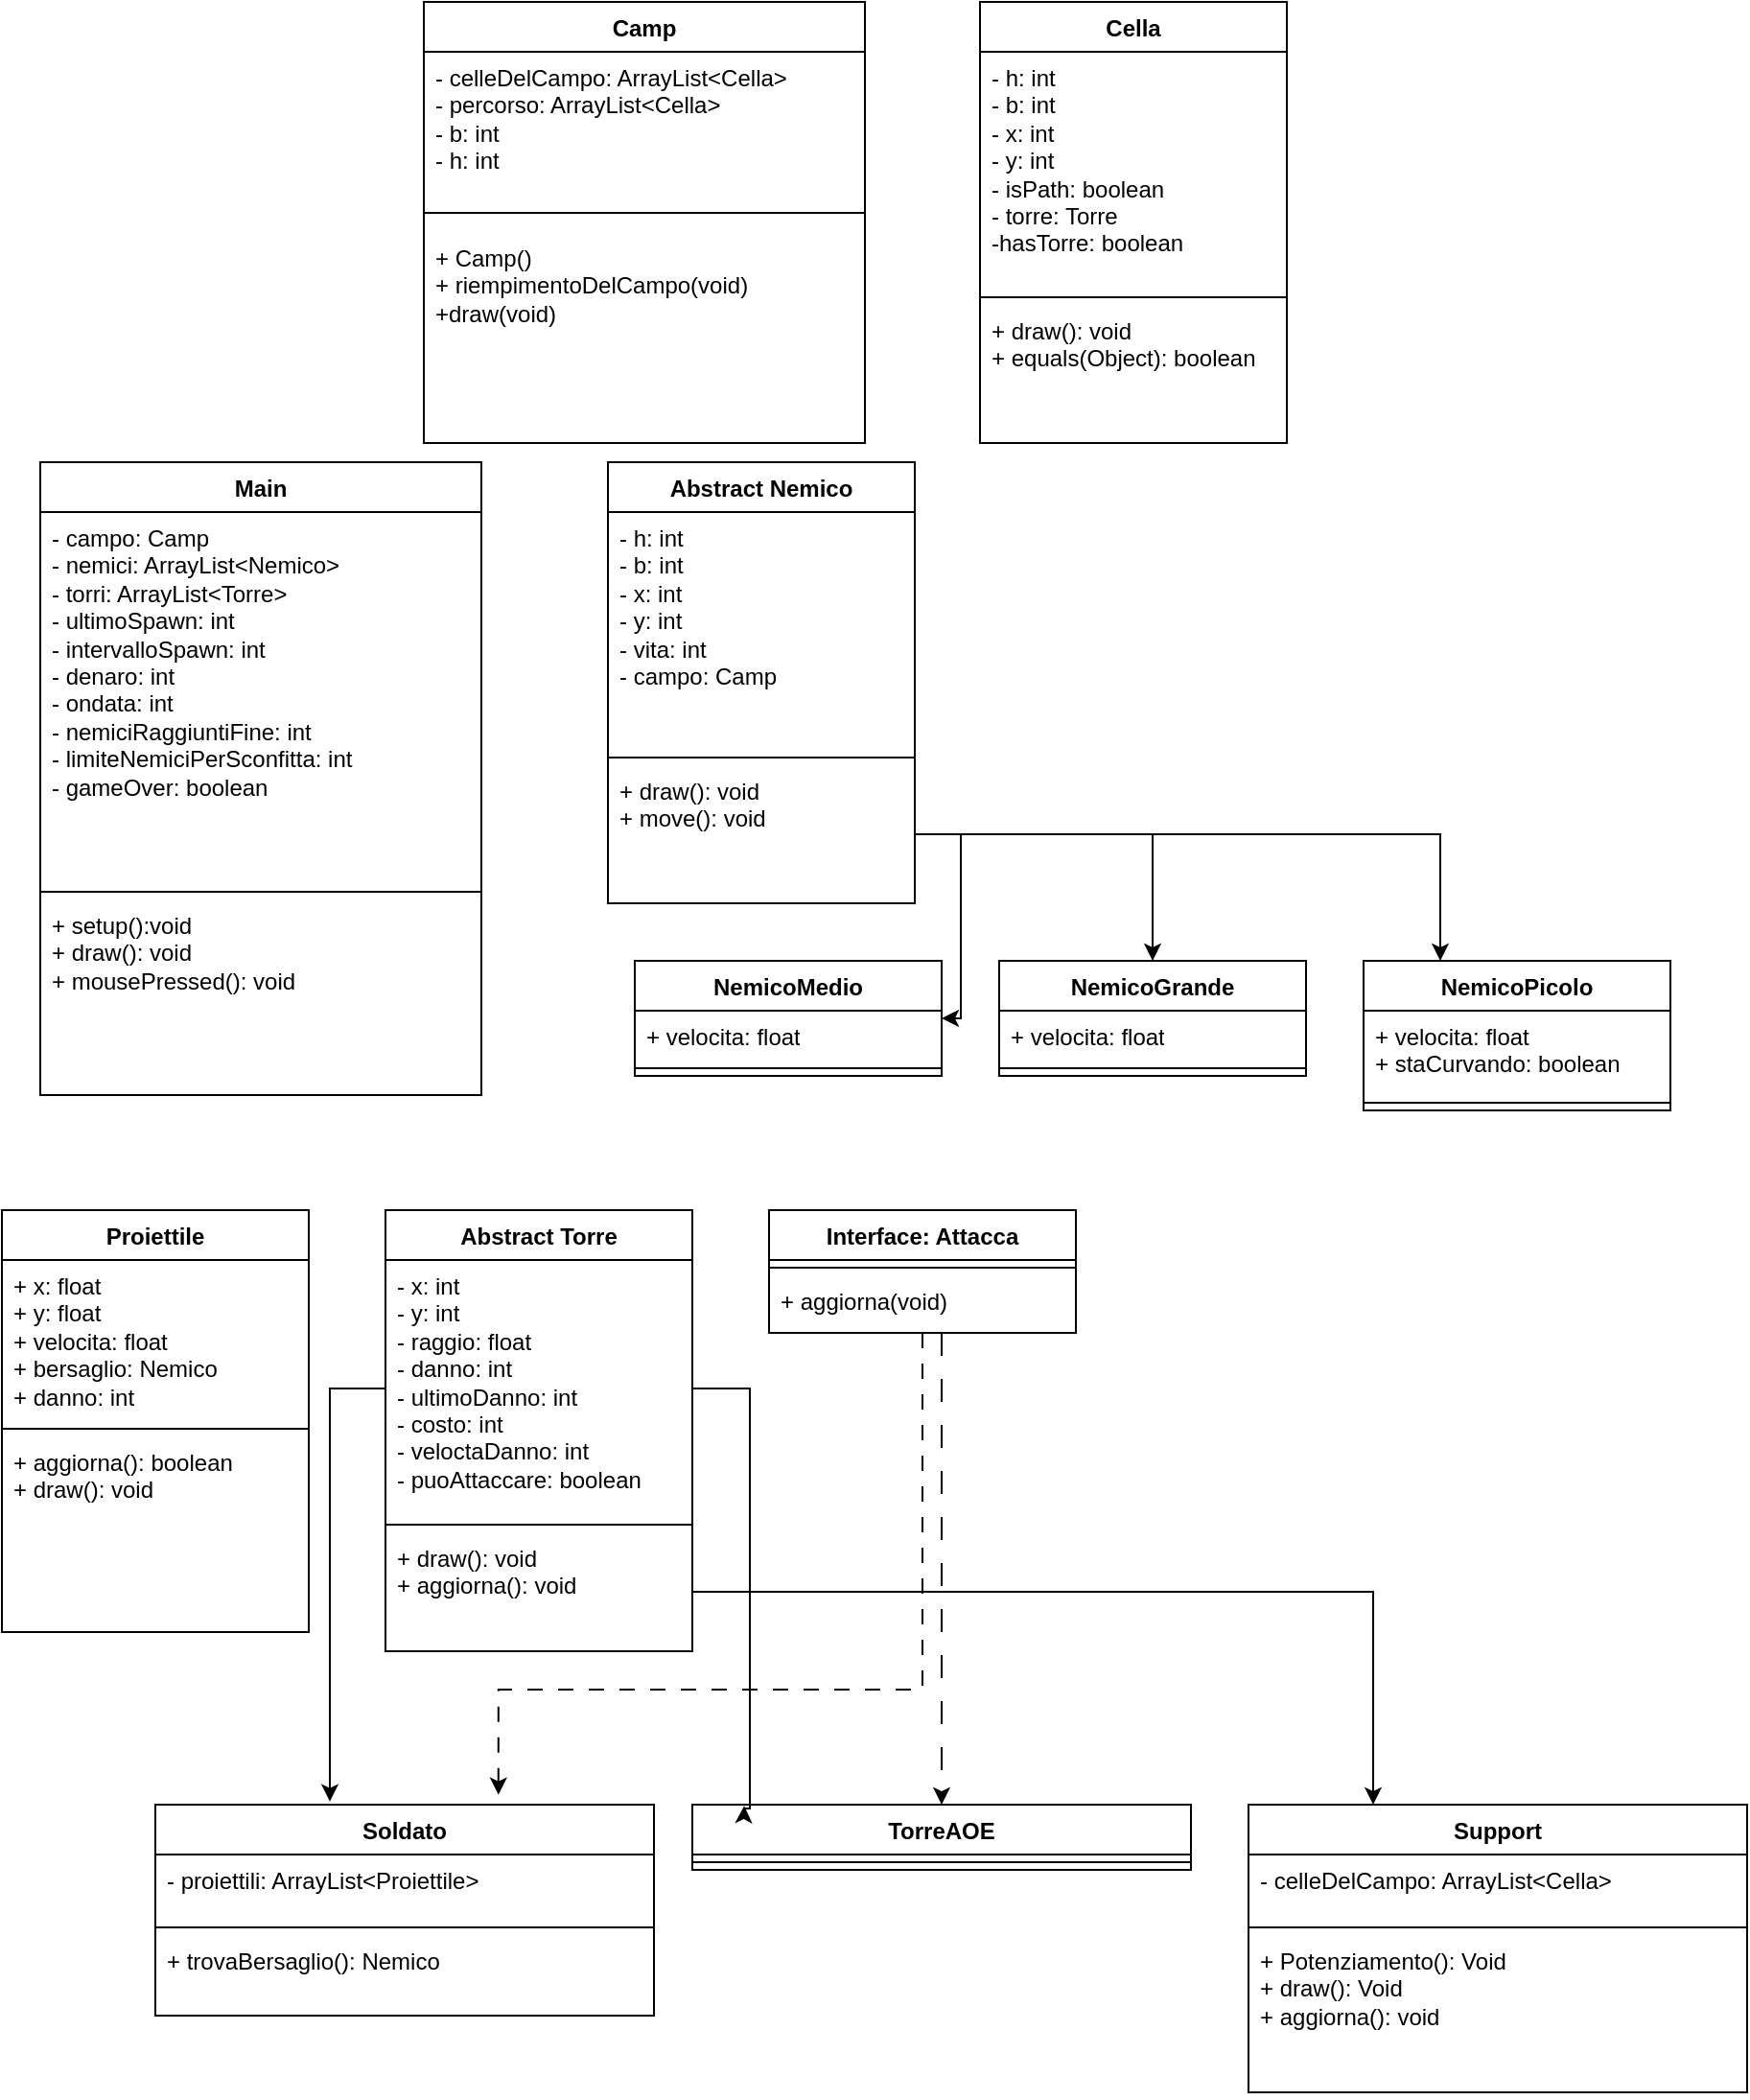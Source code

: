 <mxfile version="26.0.16">
  <diagram name="Pagina-1" id="4OSP0d4U2DoptkKvzvWI">
    <mxGraphModel dx="712" dy="825" grid="1" gridSize="10" guides="1" tooltips="1" connect="1" arrows="1" fold="1" page="1" pageScale="1" pageWidth="827" pageHeight="1169" math="0" shadow="0">
      <root>
        <mxCell id="0" />
        <mxCell id="1" parent="0" />
        <mxCell id="X0tEky27uWJWpGrTgzVk-5" value="Interface: Attacca" style="swimlane;fontStyle=1;align=center;verticalAlign=top;childLayout=stackLayout;horizontal=1;startSize=26;horizontalStack=0;resizeParent=1;resizeParentMax=0;resizeLast=0;collapsible=1;marginBottom=0;whiteSpace=wrap;html=1;" vertex="1" parent="1">
          <mxGeometry x="400" y="650" width="160" height="64" as="geometry" />
        </mxCell>
        <mxCell id="X0tEky27uWJWpGrTgzVk-7" value="" style="line;strokeWidth=1;fillColor=none;align=left;verticalAlign=middle;spacingTop=-1;spacingLeft=3;spacingRight=3;rotatable=0;labelPosition=right;points=[];portConstraint=eastwest;strokeColor=inherit;" vertex="1" parent="X0tEky27uWJWpGrTgzVk-5">
          <mxGeometry y="26" width="160" height="8" as="geometry" />
        </mxCell>
        <mxCell id="X0tEky27uWJWpGrTgzVk-8" value="+ aggiorna(void)" style="text;strokeColor=none;fillColor=none;align=left;verticalAlign=top;spacingLeft=4;spacingRight=4;overflow=hidden;rotatable=0;points=[[0,0.5],[1,0.5]];portConstraint=eastwest;whiteSpace=wrap;html=1;" vertex="1" parent="X0tEky27uWJWpGrTgzVk-5">
          <mxGeometry y="34" width="160" height="30" as="geometry" />
        </mxCell>
        <mxCell id="X0tEky27uWJWpGrTgzVk-22" value="Camp" style="swimlane;fontStyle=1;align=center;verticalAlign=top;childLayout=stackLayout;horizontal=1;startSize=26;horizontalStack=0;resizeParent=1;resizeParentMax=0;resizeLast=0;collapsible=1;marginBottom=0;whiteSpace=wrap;html=1;" vertex="1" parent="1">
          <mxGeometry x="220" y="20" width="230" height="230" as="geometry" />
        </mxCell>
        <mxCell id="X0tEky27uWJWpGrTgzVk-23" value="- celleDelCampo: ArrayList&amp;lt;Cella&amp;gt;&lt;div&gt;- percorso: ArrayList&lt;span style=&quot;background-color: transparent; color: light-dark(rgb(0, 0, 0), rgb(255, 255, 255));&quot;&gt;&amp;lt;Cella&amp;gt;&lt;/span&gt;&lt;/div&gt;&lt;div&gt;&lt;span style=&quot;background-color: transparent; color: light-dark(rgb(0, 0, 0), rgb(255, 255, 255));&quot;&gt;- b: int&lt;/span&gt;&lt;/div&gt;&lt;div&gt;&lt;span style=&quot;background-color: transparent; color: light-dark(rgb(0, 0, 0), rgb(255, 255, 255));&quot;&gt;- h: int&lt;/span&gt;&lt;/div&gt;&lt;div&gt;&lt;span style=&quot;background-color: transparent; color: light-dark(rgb(0, 0, 0), rgb(255, 255, 255));&quot;&gt;&lt;br&gt;&lt;/span&gt;&lt;/div&gt;" style="text;strokeColor=none;fillColor=none;align=left;verticalAlign=top;spacingLeft=4;spacingRight=4;overflow=hidden;rotatable=0;points=[[0,0.5],[1,0.5]];portConstraint=eastwest;whiteSpace=wrap;html=1;" vertex="1" parent="X0tEky27uWJWpGrTgzVk-22">
          <mxGeometry y="26" width="230" height="74" as="geometry" />
        </mxCell>
        <mxCell id="X0tEky27uWJWpGrTgzVk-24" value="" style="line;strokeWidth=1;fillColor=none;align=left;verticalAlign=middle;spacingTop=-1;spacingLeft=3;spacingRight=3;rotatable=0;labelPosition=right;points=[];portConstraint=eastwest;strokeColor=inherit;" vertex="1" parent="X0tEky27uWJWpGrTgzVk-22">
          <mxGeometry y="100" width="230" height="20" as="geometry" />
        </mxCell>
        <mxCell id="X0tEky27uWJWpGrTgzVk-25" value="+ Camp()&lt;div&gt;+ riempimentoDelCampo(void)&lt;/div&gt;&lt;div&gt;+draw(void)&lt;/div&gt;" style="text;strokeColor=none;fillColor=none;align=left;verticalAlign=top;spacingLeft=4;spacingRight=4;overflow=hidden;rotatable=0;points=[[0,0.5],[1,0.5]];portConstraint=eastwest;whiteSpace=wrap;html=1;" vertex="1" parent="X0tEky27uWJWpGrTgzVk-22">
          <mxGeometry y="120" width="230" height="110" as="geometry" />
        </mxCell>
        <mxCell id="X0tEky27uWJWpGrTgzVk-26" value="Main" style="swimlane;fontStyle=1;align=center;verticalAlign=top;childLayout=stackLayout;horizontal=1;startSize=26;horizontalStack=0;resizeParent=1;resizeParentMax=0;resizeLast=0;collapsible=1;marginBottom=0;whiteSpace=wrap;html=1;" vertex="1" parent="1">
          <mxGeometry x="20" y="260" width="230" height="330" as="geometry" />
        </mxCell>
        <mxCell id="X0tEky27uWJWpGrTgzVk-27" value="- campo: Camp&lt;div&gt;- nemici: ArrayList&amp;lt;Nemico&amp;gt;&lt;/div&gt;&lt;div&gt;- torri: ArrayList&amp;lt;Torre&amp;gt;&lt;/div&gt;&lt;div&gt;- ultimoSpawn: int&lt;/div&gt;&lt;div&gt;- intervalloSpawn: int&lt;/div&gt;&lt;div&gt;- denaro: int&lt;/div&gt;&lt;div&gt;- ondata: int&lt;/div&gt;&lt;div&gt;- nemiciRaggiuntiFine: int&lt;/div&gt;&lt;div&gt;- limiteNemiciPerSconfitta: int&lt;/div&gt;&lt;div&gt;- gameOver: boolean&lt;/div&gt;" style="text;strokeColor=none;fillColor=none;align=left;verticalAlign=top;spacingLeft=4;spacingRight=4;overflow=hidden;rotatable=0;points=[[0,0.5],[1,0.5]];portConstraint=eastwest;whiteSpace=wrap;html=1;" vertex="1" parent="X0tEky27uWJWpGrTgzVk-26">
          <mxGeometry y="26" width="230" height="194" as="geometry" />
        </mxCell>
        <mxCell id="X0tEky27uWJWpGrTgzVk-28" value="" style="line;strokeWidth=1;fillColor=none;align=left;verticalAlign=middle;spacingTop=-1;spacingLeft=3;spacingRight=3;rotatable=0;labelPosition=right;points=[];portConstraint=eastwest;strokeColor=inherit;" vertex="1" parent="X0tEky27uWJWpGrTgzVk-26">
          <mxGeometry y="220" width="230" height="8" as="geometry" />
        </mxCell>
        <mxCell id="X0tEky27uWJWpGrTgzVk-29" value="+ setup():void&lt;div&gt;+ draw(): void&lt;/div&gt;&lt;div&gt;+ mousePressed(): void&lt;/div&gt;" style="text;strokeColor=none;fillColor=none;align=left;verticalAlign=top;spacingLeft=4;spacingRight=4;overflow=hidden;rotatable=0;points=[[0,0.5],[1,0.5]];portConstraint=eastwest;whiteSpace=wrap;html=1;" vertex="1" parent="X0tEky27uWJWpGrTgzVk-26">
          <mxGeometry y="228" width="230" height="102" as="geometry" />
        </mxCell>
        <mxCell id="X0tEky27uWJWpGrTgzVk-34" value="Cella" style="swimlane;fontStyle=1;align=center;verticalAlign=top;childLayout=stackLayout;horizontal=1;startSize=26;horizontalStack=0;resizeParent=1;resizeParentMax=0;resizeLast=0;collapsible=1;marginBottom=0;whiteSpace=wrap;html=1;" vertex="1" parent="1">
          <mxGeometry x="510" y="20" width="160" height="230" as="geometry" />
        </mxCell>
        <mxCell id="X0tEky27uWJWpGrTgzVk-35" value="- h: int&lt;div&gt;- b: int&amp;nbsp;&lt;/div&gt;&lt;div&gt;- x: int&amp;nbsp;&lt;/div&gt;&lt;div&gt;- y: int&lt;/div&gt;&lt;div&gt;- isPath: boolean&lt;/div&gt;&lt;div&gt;- torre: Torre&lt;/div&gt;&lt;div&gt;-hasTorre: boolean&lt;/div&gt;" style="text;strokeColor=none;fillColor=none;align=left;verticalAlign=top;spacingLeft=4;spacingRight=4;overflow=hidden;rotatable=0;points=[[0,0.5],[1,0.5]];portConstraint=eastwest;whiteSpace=wrap;html=1;" vertex="1" parent="X0tEky27uWJWpGrTgzVk-34">
          <mxGeometry y="26" width="160" height="124" as="geometry" />
        </mxCell>
        <mxCell id="X0tEky27uWJWpGrTgzVk-36" value="" style="line;strokeWidth=1;fillColor=none;align=left;verticalAlign=middle;spacingTop=-1;spacingLeft=3;spacingRight=3;rotatable=0;labelPosition=right;points=[];portConstraint=eastwest;strokeColor=inherit;" vertex="1" parent="X0tEky27uWJWpGrTgzVk-34">
          <mxGeometry y="150" width="160" height="8" as="geometry" />
        </mxCell>
        <mxCell id="X0tEky27uWJWpGrTgzVk-37" value="+ draw(): void&lt;div&gt;+ equals(Object): boolean&lt;/div&gt;" style="text;strokeColor=none;fillColor=none;align=left;verticalAlign=top;spacingLeft=4;spacingRight=4;overflow=hidden;rotatable=0;points=[[0,0.5],[1,0.5]];portConstraint=eastwest;whiteSpace=wrap;html=1;" vertex="1" parent="X0tEky27uWJWpGrTgzVk-34">
          <mxGeometry y="158" width="160" height="72" as="geometry" />
        </mxCell>
        <mxCell id="X0tEky27uWJWpGrTgzVk-38" value="NemicoGrande" style="swimlane;fontStyle=1;align=center;verticalAlign=top;childLayout=stackLayout;horizontal=1;startSize=26;horizontalStack=0;resizeParent=1;resizeParentMax=0;resizeLast=0;collapsible=1;marginBottom=0;whiteSpace=wrap;html=1;" vertex="1" parent="1">
          <mxGeometry x="520" y="520" width="160" height="60" as="geometry" />
        </mxCell>
        <mxCell id="X0tEky27uWJWpGrTgzVk-39" value="+ velocita: float" style="text;strokeColor=none;fillColor=none;align=left;verticalAlign=top;spacingLeft=4;spacingRight=4;overflow=hidden;rotatable=0;points=[[0,0.5],[1,0.5]];portConstraint=eastwest;whiteSpace=wrap;html=1;" vertex="1" parent="X0tEky27uWJWpGrTgzVk-38">
          <mxGeometry y="26" width="160" height="26" as="geometry" />
        </mxCell>
        <mxCell id="X0tEky27uWJWpGrTgzVk-40" value="" style="line;strokeWidth=1;fillColor=none;align=left;verticalAlign=middle;spacingTop=-1;spacingLeft=3;spacingRight=3;rotatable=0;labelPosition=right;points=[];portConstraint=eastwest;strokeColor=inherit;" vertex="1" parent="X0tEky27uWJWpGrTgzVk-38">
          <mxGeometry y="52" width="160" height="8" as="geometry" />
        </mxCell>
        <mxCell id="X0tEky27uWJWpGrTgzVk-42" value="Proiettile" style="swimlane;fontStyle=1;align=center;verticalAlign=top;childLayout=stackLayout;horizontal=1;startSize=26;horizontalStack=0;resizeParent=1;resizeParentMax=0;resizeLast=0;collapsible=1;marginBottom=0;whiteSpace=wrap;html=1;" vertex="1" parent="1">
          <mxGeometry y="650" width="160" height="220" as="geometry" />
        </mxCell>
        <mxCell id="X0tEky27uWJWpGrTgzVk-43" value="+ x: float&lt;div&gt;+ y: float&lt;/div&gt;&lt;div&gt;+ velocita: float&lt;/div&gt;&lt;div&gt;+ bersaglio: Nemico&lt;/div&gt;&lt;div&gt;+ danno: int&lt;/div&gt;" style="text;strokeColor=none;fillColor=none;align=left;verticalAlign=top;spacingLeft=4;spacingRight=4;overflow=hidden;rotatable=0;points=[[0,0.5],[1,0.5]];portConstraint=eastwest;whiteSpace=wrap;html=1;" vertex="1" parent="X0tEky27uWJWpGrTgzVk-42">
          <mxGeometry y="26" width="160" height="84" as="geometry" />
        </mxCell>
        <mxCell id="X0tEky27uWJWpGrTgzVk-44" value="" style="line;strokeWidth=1;fillColor=none;align=left;verticalAlign=middle;spacingTop=-1;spacingLeft=3;spacingRight=3;rotatable=0;labelPosition=right;points=[];portConstraint=eastwest;strokeColor=inherit;" vertex="1" parent="X0tEky27uWJWpGrTgzVk-42">
          <mxGeometry y="110" width="160" height="8" as="geometry" />
        </mxCell>
        <mxCell id="X0tEky27uWJWpGrTgzVk-45" value="+ aggiorna(): boolean&lt;div&gt;+ draw(): void&lt;/div&gt;" style="text;strokeColor=none;fillColor=none;align=left;verticalAlign=top;spacingLeft=4;spacingRight=4;overflow=hidden;rotatable=0;points=[[0,0.5],[1,0.5]];portConstraint=eastwest;whiteSpace=wrap;html=1;" vertex="1" parent="X0tEky27uWJWpGrTgzVk-42">
          <mxGeometry y="118" width="160" height="102" as="geometry" />
        </mxCell>
        <mxCell id="X0tEky27uWJWpGrTgzVk-50" value="Abstract Torre" style="swimlane;fontStyle=1;align=center;verticalAlign=top;childLayout=stackLayout;horizontal=1;startSize=26;horizontalStack=0;resizeParent=1;resizeParentMax=0;resizeLast=0;collapsible=1;marginBottom=0;whiteSpace=wrap;html=1;" vertex="1" parent="1">
          <mxGeometry x="200" y="650" width="160" height="230" as="geometry" />
        </mxCell>
        <mxCell id="X0tEky27uWJWpGrTgzVk-51" value="- x: int&lt;div&gt;- y: int&lt;/div&gt;&lt;div&gt;- raggio: float&lt;/div&gt;&lt;div&gt;- danno: int&lt;/div&gt;&lt;div&gt;- ultimoDanno: int&lt;/div&gt;&lt;div&gt;- costo: int&lt;/div&gt;&lt;div&gt;- veloctaDanno: int&amp;nbsp;&lt;/div&gt;&lt;div&gt;- puoAttaccare: boolean&lt;/div&gt;" style="text;strokeColor=none;fillColor=none;align=left;verticalAlign=top;spacingLeft=4;spacingRight=4;overflow=hidden;rotatable=0;points=[[0,0.5],[1,0.5]];portConstraint=eastwest;whiteSpace=wrap;html=1;" vertex="1" parent="X0tEky27uWJWpGrTgzVk-50">
          <mxGeometry y="26" width="160" height="134" as="geometry" />
        </mxCell>
        <mxCell id="X0tEky27uWJWpGrTgzVk-52" value="" style="line;strokeWidth=1;fillColor=none;align=left;verticalAlign=middle;spacingTop=-1;spacingLeft=3;spacingRight=3;rotatable=0;labelPosition=right;points=[];portConstraint=eastwest;strokeColor=inherit;" vertex="1" parent="X0tEky27uWJWpGrTgzVk-50">
          <mxGeometry y="160" width="160" height="8" as="geometry" />
        </mxCell>
        <mxCell id="X0tEky27uWJWpGrTgzVk-53" value="+ draw(): void&lt;div&gt;+ aggiorna(): void&lt;/div&gt;" style="text;strokeColor=none;fillColor=none;align=left;verticalAlign=top;spacingLeft=4;spacingRight=4;overflow=hidden;rotatable=0;points=[[0,0.5],[1,0.5]];portConstraint=eastwest;whiteSpace=wrap;html=1;" vertex="1" parent="X0tEky27uWJWpGrTgzVk-50">
          <mxGeometry y="168" width="160" height="62" as="geometry" />
        </mxCell>
        <mxCell id="X0tEky27uWJWpGrTgzVk-70" value="Abstract Nemico" style="swimlane;fontStyle=1;align=center;verticalAlign=top;childLayout=stackLayout;horizontal=1;startSize=26;horizontalStack=0;resizeParent=1;resizeParentMax=0;resizeLast=0;collapsible=1;marginBottom=0;whiteSpace=wrap;html=1;" vertex="1" parent="1">
          <mxGeometry x="316" y="260" width="160" height="230" as="geometry" />
        </mxCell>
        <mxCell id="X0tEky27uWJWpGrTgzVk-71" value="- h: int&lt;div&gt;- b: int&amp;nbsp;&lt;/div&gt;&lt;div&gt;- x: int&amp;nbsp;&lt;/div&gt;&lt;div&gt;- y: int&lt;/div&gt;&lt;div&gt;- vita: int&lt;/div&gt;&lt;div&gt;- campo: Camp&lt;/div&gt;" style="text;strokeColor=none;fillColor=none;align=left;verticalAlign=top;spacingLeft=4;spacingRight=4;overflow=hidden;rotatable=0;points=[[0,0.5],[1,0.5]];portConstraint=eastwest;whiteSpace=wrap;html=1;" vertex="1" parent="X0tEky27uWJWpGrTgzVk-70">
          <mxGeometry y="26" width="160" height="124" as="geometry" />
        </mxCell>
        <mxCell id="X0tEky27uWJWpGrTgzVk-72" value="" style="line;strokeWidth=1;fillColor=none;align=left;verticalAlign=middle;spacingTop=-1;spacingLeft=3;spacingRight=3;rotatable=0;labelPosition=right;points=[];portConstraint=eastwest;strokeColor=inherit;" vertex="1" parent="X0tEky27uWJWpGrTgzVk-70">
          <mxGeometry y="150" width="160" height="8" as="geometry" />
        </mxCell>
        <mxCell id="X0tEky27uWJWpGrTgzVk-73" value="+ draw(): void&lt;div&gt;+ move(): void&lt;/div&gt;" style="text;strokeColor=none;fillColor=none;align=left;verticalAlign=top;spacingLeft=4;spacingRight=4;overflow=hidden;rotatable=0;points=[[0,0.5],[1,0.5]];portConstraint=eastwest;whiteSpace=wrap;html=1;" vertex="1" parent="X0tEky27uWJWpGrTgzVk-70">
          <mxGeometry y="158" width="160" height="72" as="geometry" />
        </mxCell>
        <mxCell id="X0tEky27uWJWpGrTgzVk-79" value="NemicoMedio" style="swimlane;fontStyle=1;align=center;verticalAlign=top;childLayout=stackLayout;horizontal=1;startSize=26;horizontalStack=0;resizeParent=1;resizeParentMax=0;resizeLast=0;collapsible=1;marginBottom=0;whiteSpace=wrap;html=1;" vertex="1" parent="1">
          <mxGeometry x="330" y="520" width="160" height="60" as="geometry" />
        </mxCell>
        <mxCell id="X0tEky27uWJWpGrTgzVk-80" value="+ velocita: float" style="text;strokeColor=none;fillColor=none;align=left;verticalAlign=top;spacingLeft=4;spacingRight=4;overflow=hidden;rotatable=0;points=[[0,0.5],[1,0.5]];portConstraint=eastwest;whiteSpace=wrap;html=1;" vertex="1" parent="X0tEky27uWJWpGrTgzVk-79">
          <mxGeometry y="26" width="160" height="26" as="geometry" />
        </mxCell>
        <mxCell id="X0tEky27uWJWpGrTgzVk-81" value="" style="line;strokeWidth=1;fillColor=none;align=left;verticalAlign=middle;spacingTop=-1;spacingLeft=3;spacingRight=3;rotatable=0;labelPosition=right;points=[];portConstraint=eastwest;strokeColor=inherit;" vertex="1" parent="X0tEky27uWJWpGrTgzVk-79">
          <mxGeometry y="52" width="160" height="8" as="geometry" />
        </mxCell>
        <mxCell id="X0tEky27uWJWpGrTgzVk-87" style="edgeStyle=orthogonalEdgeStyle;rounded=0;orthogonalLoop=1;jettySize=auto;html=1;entryX=0.5;entryY=0;entryDx=0;entryDy=0;" edge="1" parent="1" source="X0tEky27uWJWpGrTgzVk-73" target="X0tEky27uWJWpGrTgzVk-38">
          <mxGeometry relative="1" as="geometry" />
        </mxCell>
        <mxCell id="X0tEky27uWJWpGrTgzVk-88" style="edgeStyle=orthogonalEdgeStyle;rounded=0;orthogonalLoop=1;jettySize=auto;html=1;exitX=1;exitY=0.5;exitDx=0;exitDy=0;entryX=1;entryY=0.5;entryDx=0;entryDy=0;" edge="1" parent="1" source="X0tEky27uWJWpGrTgzVk-73" target="X0tEky27uWJWpGrTgzVk-79">
          <mxGeometry relative="1" as="geometry">
            <Array as="points">
              <mxPoint x="500" y="454" />
              <mxPoint x="500" y="550" />
            </Array>
          </mxGeometry>
        </mxCell>
        <mxCell id="X0tEky27uWJWpGrTgzVk-89" value="NemicoPicolo" style="swimlane;fontStyle=1;align=center;verticalAlign=top;childLayout=stackLayout;horizontal=1;startSize=26;horizontalStack=0;resizeParent=1;resizeParentMax=0;resizeLast=0;collapsible=1;marginBottom=0;whiteSpace=wrap;html=1;" vertex="1" parent="1">
          <mxGeometry x="710" y="520" width="160" height="78" as="geometry" />
        </mxCell>
        <mxCell id="X0tEky27uWJWpGrTgzVk-90" value="+ velocita: float&lt;div&gt;+ staCurvando: boolean&lt;/div&gt;" style="text;strokeColor=none;fillColor=none;align=left;verticalAlign=top;spacingLeft=4;spacingRight=4;overflow=hidden;rotatable=0;points=[[0,0.5],[1,0.5]];portConstraint=eastwest;whiteSpace=wrap;html=1;" vertex="1" parent="X0tEky27uWJWpGrTgzVk-89">
          <mxGeometry y="26" width="160" height="44" as="geometry" />
        </mxCell>
        <mxCell id="X0tEky27uWJWpGrTgzVk-91" value="" style="line;strokeWidth=1;fillColor=none;align=left;verticalAlign=middle;spacingTop=-1;spacingLeft=3;spacingRight=3;rotatable=0;labelPosition=right;points=[];portConstraint=eastwest;strokeColor=inherit;" vertex="1" parent="X0tEky27uWJWpGrTgzVk-89">
          <mxGeometry y="70" width="160" height="8" as="geometry" />
        </mxCell>
        <mxCell id="X0tEky27uWJWpGrTgzVk-92" style="edgeStyle=orthogonalEdgeStyle;rounded=0;orthogonalLoop=1;jettySize=auto;html=1;exitX=1;exitY=0.5;exitDx=0;exitDy=0;entryX=0.25;entryY=0;entryDx=0;entryDy=0;" edge="1" parent="1" source="X0tEky27uWJWpGrTgzVk-73" target="X0tEky27uWJWpGrTgzVk-89">
          <mxGeometry relative="1" as="geometry" />
        </mxCell>
        <mxCell id="X0tEky27uWJWpGrTgzVk-93" value="Soldato" style="swimlane;fontStyle=1;align=center;verticalAlign=top;childLayout=stackLayout;horizontal=1;startSize=26;horizontalStack=0;resizeParent=1;resizeParentMax=0;resizeLast=0;collapsible=1;marginBottom=0;whiteSpace=wrap;html=1;" vertex="1" parent="1">
          <mxGeometry x="80" y="960" width="260" height="110" as="geometry" />
        </mxCell>
        <mxCell id="X0tEky27uWJWpGrTgzVk-94" value="&lt;div&gt;- proiettili: ArrayList&amp;lt;Proiettile&amp;gt;&lt;/div&gt;" style="text;strokeColor=none;fillColor=none;align=left;verticalAlign=top;spacingLeft=4;spacingRight=4;overflow=hidden;rotatable=0;points=[[0,0.5],[1,0.5]];portConstraint=eastwest;whiteSpace=wrap;html=1;" vertex="1" parent="X0tEky27uWJWpGrTgzVk-93">
          <mxGeometry y="26" width="260" height="34" as="geometry" />
        </mxCell>
        <mxCell id="X0tEky27uWJWpGrTgzVk-95" value="" style="line;strokeWidth=1;fillColor=none;align=left;verticalAlign=middle;spacingTop=-1;spacingLeft=3;spacingRight=3;rotatable=0;labelPosition=right;points=[];portConstraint=eastwest;strokeColor=inherit;" vertex="1" parent="X0tEky27uWJWpGrTgzVk-93">
          <mxGeometry y="60" width="260" height="8" as="geometry" />
        </mxCell>
        <mxCell id="X0tEky27uWJWpGrTgzVk-96" value="+ trovaBersaglio(): Nemico" style="text;strokeColor=none;fillColor=none;align=left;verticalAlign=top;spacingLeft=4;spacingRight=4;overflow=hidden;rotatable=0;points=[[0,0.5],[1,0.5]];portConstraint=eastwest;whiteSpace=wrap;html=1;" vertex="1" parent="X0tEky27uWJWpGrTgzVk-93">
          <mxGeometry y="68" width="260" height="42" as="geometry" />
        </mxCell>
        <mxCell id="X0tEky27uWJWpGrTgzVk-97" style="edgeStyle=orthogonalEdgeStyle;rounded=0;orthogonalLoop=1;jettySize=auto;html=1;entryX=0.688;entryY=-0.047;entryDx=0;entryDy=0;entryPerimeter=0;dashed=1;dashPattern=8 8;" edge="1" parent="1" source="X0tEky27uWJWpGrTgzVk-8" target="X0tEky27uWJWpGrTgzVk-93">
          <mxGeometry relative="1" as="geometry">
            <Array as="points">
              <mxPoint x="480" y="900" />
              <mxPoint x="259" y="900" />
            </Array>
          </mxGeometry>
        </mxCell>
        <mxCell id="X0tEky27uWJWpGrTgzVk-99" style="edgeStyle=orthogonalEdgeStyle;rounded=0;orthogonalLoop=1;jettySize=auto;html=1;entryX=0.35;entryY=-0.015;entryDx=0;entryDy=0;entryPerimeter=0;" edge="1" parent="1" source="X0tEky27uWJWpGrTgzVk-51" target="X0tEky27uWJWpGrTgzVk-93">
          <mxGeometry relative="1" as="geometry" />
        </mxCell>
        <mxCell id="X0tEky27uWJWpGrTgzVk-100" value="TorreAOE" style="swimlane;fontStyle=1;align=center;verticalAlign=top;childLayout=stackLayout;horizontal=1;startSize=26;horizontalStack=0;resizeParent=1;resizeParentMax=0;resizeLast=0;collapsible=1;marginBottom=0;whiteSpace=wrap;html=1;" vertex="1" parent="1">
          <mxGeometry x="360" y="960" width="260" height="34" as="geometry" />
        </mxCell>
        <mxCell id="X0tEky27uWJWpGrTgzVk-102" value="" style="line;strokeWidth=1;fillColor=none;align=left;verticalAlign=middle;spacingTop=-1;spacingLeft=3;spacingRight=3;rotatable=0;labelPosition=right;points=[];portConstraint=eastwest;strokeColor=inherit;" vertex="1" parent="X0tEky27uWJWpGrTgzVk-100">
          <mxGeometry y="26" width="260" height="8" as="geometry" />
        </mxCell>
        <mxCell id="X0tEky27uWJWpGrTgzVk-104" style="edgeStyle=orthogonalEdgeStyle;rounded=0;orthogonalLoop=1;jettySize=auto;html=1;entryX=0.5;entryY=0;entryDx=0;entryDy=0;dashed=1;dashPattern=12 12;" edge="1" parent="1" source="X0tEky27uWJWpGrTgzVk-8" target="X0tEky27uWJWpGrTgzVk-100">
          <mxGeometry relative="1" as="geometry">
            <Array as="points">
              <mxPoint x="490" y="780" />
              <mxPoint x="490" y="780" />
            </Array>
          </mxGeometry>
        </mxCell>
        <mxCell id="X0tEky27uWJWpGrTgzVk-105" style="edgeStyle=orthogonalEdgeStyle;rounded=0;orthogonalLoop=1;jettySize=auto;html=1;exitX=1;exitY=0.5;exitDx=0;exitDy=0;entryX=0.104;entryY=0.018;entryDx=0;entryDy=0;entryPerimeter=0;" edge="1" parent="1" source="X0tEky27uWJWpGrTgzVk-51" target="X0tEky27uWJWpGrTgzVk-100">
          <mxGeometry relative="1" as="geometry">
            <Array as="points">
              <mxPoint x="390" y="743" />
              <mxPoint x="390" y="962" />
            </Array>
          </mxGeometry>
        </mxCell>
        <mxCell id="X0tEky27uWJWpGrTgzVk-107" value="Support" style="swimlane;fontStyle=1;align=center;verticalAlign=top;childLayout=stackLayout;horizontal=1;startSize=26;horizontalStack=0;resizeParent=1;resizeParentMax=0;resizeLast=0;collapsible=1;marginBottom=0;whiteSpace=wrap;html=1;" vertex="1" parent="1">
          <mxGeometry x="650" y="960" width="260" height="150" as="geometry" />
        </mxCell>
        <mxCell id="X0tEky27uWJWpGrTgzVk-108" value="&lt;div&gt;- celleDelCampo: ArrayList&amp;lt;Cella&amp;gt;&lt;/div&gt;" style="text;strokeColor=none;fillColor=none;align=left;verticalAlign=top;spacingLeft=4;spacingRight=4;overflow=hidden;rotatable=0;points=[[0,0.5],[1,0.5]];portConstraint=eastwest;whiteSpace=wrap;html=1;" vertex="1" parent="X0tEky27uWJWpGrTgzVk-107">
          <mxGeometry y="26" width="260" height="34" as="geometry" />
        </mxCell>
        <mxCell id="X0tEky27uWJWpGrTgzVk-109" value="" style="line;strokeWidth=1;fillColor=none;align=left;verticalAlign=middle;spacingTop=-1;spacingLeft=3;spacingRight=3;rotatable=0;labelPosition=right;points=[];portConstraint=eastwest;strokeColor=inherit;" vertex="1" parent="X0tEky27uWJWpGrTgzVk-107">
          <mxGeometry y="60" width="260" height="8" as="geometry" />
        </mxCell>
        <mxCell id="X0tEky27uWJWpGrTgzVk-110" value="+ Potenziamento(): Void&lt;div&gt;+ draw(): Void&lt;/div&gt;&lt;div&gt;+ aggiorna(): void&lt;/div&gt;" style="text;strokeColor=none;fillColor=none;align=left;verticalAlign=top;spacingLeft=4;spacingRight=4;overflow=hidden;rotatable=0;points=[[0,0.5],[1,0.5]];portConstraint=eastwest;whiteSpace=wrap;html=1;" vertex="1" parent="X0tEky27uWJWpGrTgzVk-107">
          <mxGeometry y="68" width="260" height="82" as="geometry" />
        </mxCell>
        <mxCell id="X0tEky27uWJWpGrTgzVk-111" style="edgeStyle=orthogonalEdgeStyle;rounded=0;orthogonalLoop=1;jettySize=auto;html=1;entryX=0.25;entryY=0;entryDx=0;entryDy=0;" edge="1" parent="1" source="X0tEky27uWJWpGrTgzVk-53" target="X0tEky27uWJWpGrTgzVk-107">
          <mxGeometry relative="1" as="geometry" />
        </mxCell>
      </root>
    </mxGraphModel>
  </diagram>
</mxfile>

